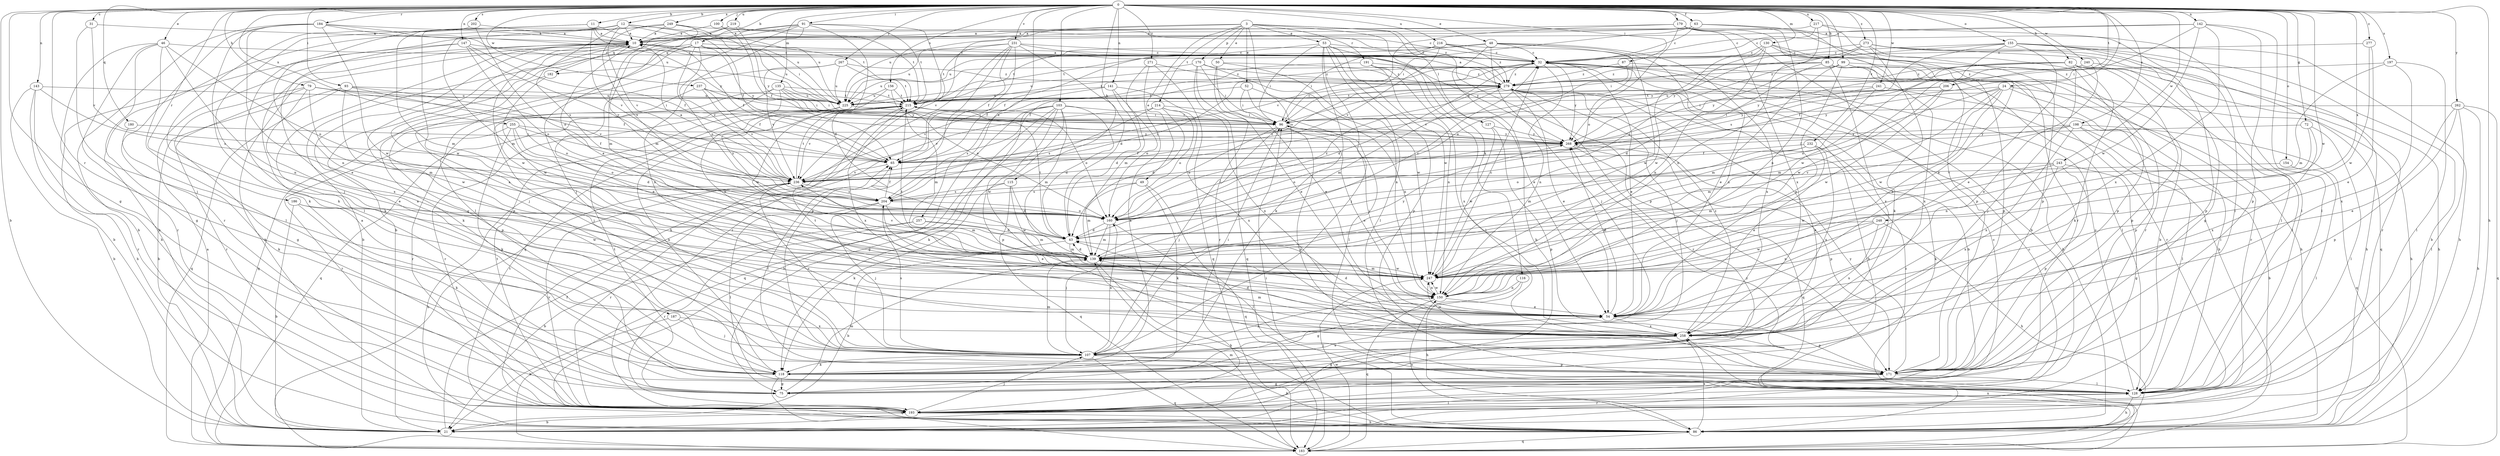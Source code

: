 strict digraph  {
0;
3;
10;
11;
12;
17;
21;
24;
31;
32;
43;
46;
48;
49;
50;
52;
53;
54;
63;
65;
72;
75;
79;
82;
85;
86;
87;
91;
93;
96;
99;
100;
103;
107;
115;
116;
118;
127;
128;
130;
135;
139;
141;
142;
143;
147;
150;
154;
155;
156;
160;
170;
171;
179;
180;
182;
183;
184;
186;
187;
191;
193;
197;
198;
202;
204;
206;
214;
215;
216;
217;
219;
225;
231;
232;
236;
237;
240;
241;
243;
247;
248;
249;
255;
257;
258;
262;
267;
268;
271;
273;
277;
279;
0 -> 11  [label=b];
0 -> 12  [label=b];
0 -> 17  [label=b];
0 -> 21  [label=b];
0 -> 24  [label=c];
0 -> 31  [label=c];
0 -> 46  [label=e];
0 -> 48  [label=e];
0 -> 63  [label=f];
0 -> 72  [label=g];
0 -> 75  [label=g];
0 -> 79  [label=h];
0 -> 82  [label=h];
0 -> 85  [label=h];
0 -> 86  [label=h];
0 -> 87  [label=i];
0 -> 91  [label=i];
0 -> 93  [label=i];
0 -> 99  [label=j];
0 -> 100  [label=j];
0 -> 103  [label=j];
0 -> 115  [label=k];
0 -> 130  [label=m];
0 -> 135  [label=m];
0 -> 141  [label=n];
0 -> 142  [label=n];
0 -> 143  [label=n];
0 -> 147  [label=n];
0 -> 154  [label=o];
0 -> 155  [label=o];
0 -> 156  [label=o];
0 -> 179  [label=q];
0 -> 180  [label=q];
0 -> 184  [label=r];
0 -> 186  [label=r];
0 -> 187  [label=r];
0 -> 197  [label=s];
0 -> 198  [label=s];
0 -> 202  [label=s];
0 -> 206  [label=t];
0 -> 216  [label=u];
0 -> 217  [label=u];
0 -> 219  [label=u];
0 -> 231  [label=v];
0 -> 232  [label=v];
0 -> 237  [label=w];
0 -> 240  [label=w];
0 -> 241  [label=w];
0 -> 243  [label=w];
0 -> 247  [label=w];
0 -> 248  [label=x];
0 -> 249  [label=x];
0 -> 255  [label=x];
0 -> 257  [label=x];
0 -> 262  [label=y];
0 -> 267  [label=y];
0 -> 271  [label=z];
0 -> 273  [label=z];
0 -> 277  [label=z];
3 -> 10  [label=a];
3 -> 49  [label=e];
3 -> 50  [label=e];
3 -> 52  [label=e];
3 -> 53  [label=e];
3 -> 116  [label=k];
3 -> 127  [label=l];
3 -> 160  [label=o];
3 -> 170  [label=p];
3 -> 171  [label=p];
3 -> 191  [label=r];
3 -> 214  [label=t];
3 -> 236  [label=v];
10 -> 32  [label=c];
10 -> 65  [label=f];
10 -> 86  [label=h];
10 -> 118  [label=k];
10 -> 171  [label=p];
10 -> 182  [label=q];
10 -> 247  [label=w];
11 -> 10  [label=a];
11 -> 107  [label=j];
11 -> 139  [label=m];
11 -> 215  [label=t];
11 -> 236  [label=v];
11 -> 268  [label=y];
12 -> 10  [label=a];
12 -> 65  [label=f];
12 -> 96  [label=i];
12 -> 139  [label=m];
12 -> 150  [label=n];
12 -> 204  [label=s];
12 -> 225  [label=u];
12 -> 236  [label=v];
12 -> 247  [label=w];
17 -> 21  [label=b];
17 -> 32  [label=c];
17 -> 107  [label=j];
17 -> 160  [label=o];
17 -> 182  [label=q];
17 -> 225  [label=u];
17 -> 236  [label=v];
17 -> 268  [label=y];
21 -> 32  [label=c];
21 -> 65  [label=f];
24 -> 86  [label=h];
24 -> 128  [label=l];
24 -> 139  [label=m];
24 -> 150  [label=n];
24 -> 160  [label=o];
24 -> 225  [label=u];
24 -> 247  [label=w];
24 -> 268  [label=y];
31 -> 10  [label=a];
31 -> 107  [label=j];
31 -> 236  [label=v];
32 -> 10  [label=a];
32 -> 21  [label=b];
32 -> 43  [label=d];
32 -> 54  [label=e];
32 -> 65  [label=f];
32 -> 86  [label=h];
32 -> 150  [label=n];
32 -> 268  [label=y];
32 -> 279  [label=z];
43 -> 21  [label=b];
43 -> 32  [label=c];
43 -> 139  [label=m];
43 -> 215  [label=t];
46 -> 32  [label=c];
46 -> 75  [label=g];
46 -> 86  [label=h];
46 -> 128  [label=l];
46 -> 150  [label=n];
46 -> 160  [label=o];
46 -> 193  [label=r];
48 -> 21  [label=b];
48 -> 32  [label=c];
48 -> 54  [label=e];
48 -> 107  [label=j];
48 -> 215  [label=t];
48 -> 225  [label=u];
48 -> 247  [label=w];
48 -> 258  [label=x];
49 -> 118  [label=k];
49 -> 139  [label=m];
49 -> 183  [label=q];
49 -> 204  [label=s];
50 -> 54  [label=e];
50 -> 193  [label=r];
50 -> 247  [label=w];
50 -> 279  [label=z];
52 -> 96  [label=i];
52 -> 128  [label=l];
52 -> 150  [label=n];
52 -> 215  [label=t];
53 -> 32  [label=c];
53 -> 54  [label=e];
53 -> 65  [label=f];
53 -> 96  [label=i];
53 -> 107  [label=j];
53 -> 118  [label=k];
53 -> 128  [label=l];
53 -> 171  [label=p];
53 -> 247  [label=w];
54 -> 10  [label=a];
54 -> 43  [label=d];
54 -> 171  [label=p];
54 -> 258  [label=x];
54 -> 268  [label=y];
63 -> 10  [label=a];
63 -> 32  [label=c];
63 -> 54  [label=e];
63 -> 96  [label=i];
63 -> 128  [label=l];
63 -> 150  [label=n];
63 -> 225  [label=u];
65 -> 236  [label=v];
72 -> 128  [label=l];
72 -> 150  [label=n];
72 -> 258  [label=x];
72 -> 268  [label=y];
75 -> 10  [label=a];
75 -> 139  [label=m];
75 -> 215  [label=t];
79 -> 54  [label=e];
79 -> 65  [label=f];
79 -> 75  [label=g];
79 -> 96  [label=i];
79 -> 139  [label=m];
79 -> 193  [label=r];
79 -> 225  [label=u];
82 -> 65  [label=f];
82 -> 86  [label=h];
82 -> 107  [label=j];
82 -> 118  [label=k];
82 -> 128  [label=l];
82 -> 171  [label=p];
82 -> 268  [label=y];
82 -> 279  [label=z];
85 -> 43  [label=d];
85 -> 86  [label=h];
85 -> 128  [label=l];
85 -> 193  [label=r];
85 -> 215  [label=t];
85 -> 225  [label=u];
85 -> 258  [label=x];
85 -> 279  [label=z];
86 -> 96  [label=i];
86 -> 150  [label=n];
86 -> 183  [label=q];
86 -> 215  [label=t];
86 -> 258  [label=x];
87 -> 86  [label=h];
87 -> 236  [label=v];
87 -> 279  [label=z];
91 -> 10  [label=a];
91 -> 21  [label=b];
91 -> 43  [label=d];
91 -> 86  [label=h];
91 -> 107  [label=j];
91 -> 128  [label=l];
91 -> 215  [label=t];
91 -> 258  [label=x];
93 -> 21  [label=b];
93 -> 160  [label=o];
93 -> 183  [label=q];
93 -> 225  [label=u];
93 -> 236  [label=v];
93 -> 247  [label=w];
96 -> 32  [label=c];
96 -> 54  [label=e];
96 -> 107  [label=j];
96 -> 160  [label=o];
96 -> 171  [label=p];
96 -> 268  [label=y];
99 -> 54  [label=e];
99 -> 150  [label=n];
99 -> 193  [label=r];
99 -> 258  [label=x];
99 -> 268  [label=y];
99 -> 279  [label=z];
100 -> 10  [label=a];
100 -> 32  [label=c];
100 -> 65  [label=f];
103 -> 43  [label=d];
103 -> 75  [label=g];
103 -> 86  [label=h];
103 -> 96  [label=i];
103 -> 118  [label=k];
103 -> 139  [label=m];
103 -> 171  [label=p];
103 -> 183  [label=q];
103 -> 204  [label=s];
103 -> 247  [label=w];
107 -> 10  [label=a];
107 -> 86  [label=h];
107 -> 96  [label=i];
107 -> 118  [label=k];
107 -> 139  [label=m];
107 -> 150  [label=n];
107 -> 160  [label=o];
107 -> 171  [label=p];
107 -> 183  [label=q];
107 -> 204  [label=s];
107 -> 236  [label=v];
115 -> 43  [label=d];
115 -> 118  [label=k];
115 -> 183  [label=q];
115 -> 204  [label=s];
115 -> 247  [label=w];
116 -> 75  [label=g];
116 -> 86  [label=h];
116 -> 150  [label=n];
118 -> 54  [label=e];
118 -> 75  [label=g];
118 -> 183  [label=q];
127 -> 171  [label=p];
127 -> 247  [label=w];
127 -> 268  [label=y];
128 -> 32  [label=c];
128 -> 86  [label=h];
128 -> 193  [label=r];
130 -> 21  [label=b];
130 -> 32  [label=c];
130 -> 150  [label=n];
130 -> 171  [label=p];
130 -> 193  [label=r];
130 -> 247  [label=w];
130 -> 268  [label=y];
135 -> 96  [label=i];
135 -> 107  [label=j];
135 -> 150  [label=n];
135 -> 183  [label=q];
135 -> 215  [label=t];
135 -> 225  [label=u];
135 -> 268  [label=y];
139 -> 10  [label=a];
139 -> 43  [label=d];
139 -> 86  [label=h];
139 -> 236  [label=v];
139 -> 247  [label=w];
139 -> 268  [label=y];
141 -> 43  [label=d];
141 -> 160  [label=o];
141 -> 225  [label=u];
141 -> 236  [label=v];
141 -> 258  [label=x];
142 -> 10  [label=a];
142 -> 32  [label=c];
142 -> 96  [label=i];
142 -> 128  [label=l];
142 -> 171  [label=p];
142 -> 247  [label=w];
142 -> 258  [label=x];
143 -> 21  [label=b];
143 -> 86  [label=h];
143 -> 193  [label=r];
143 -> 204  [label=s];
143 -> 225  [label=u];
147 -> 21  [label=b];
147 -> 32  [label=c];
147 -> 65  [label=f];
147 -> 160  [label=o];
147 -> 236  [label=v];
147 -> 258  [label=x];
150 -> 54  [label=e];
150 -> 96  [label=i];
150 -> 183  [label=q];
150 -> 247  [label=w];
154 -> 128  [label=l];
154 -> 236  [label=v];
155 -> 21  [label=b];
155 -> 32  [label=c];
155 -> 54  [label=e];
155 -> 86  [label=h];
155 -> 96  [label=i];
155 -> 171  [label=p];
155 -> 193  [label=r];
155 -> 204  [label=s];
155 -> 247  [label=w];
156 -> 160  [label=o];
156 -> 215  [label=t];
156 -> 225  [label=u];
156 -> 247  [label=w];
160 -> 43  [label=d];
160 -> 107  [label=j];
160 -> 128  [label=l];
160 -> 139  [label=m];
160 -> 279  [label=z];
170 -> 54  [label=e];
170 -> 96  [label=i];
170 -> 150  [label=n];
170 -> 183  [label=q];
170 -> 225  [label=u];
170 -> 279  [label=z];
171 -> 65  [label=f];
171 -> 75  [label=g];
171 -> 128  [label=l];
171 -> 268  [label=y];
179 -> 10  [label=a];
179 -> 21  [label=b];
179 -> 160  [label=o];
179 -> 171  [label=p];
179 -> 193  [label=r];
179 -> 236  [label=v];
179 -> 258  [label=x];
180 -> 118  [label=k];
180 -> 268  [label=y];
182 -> 118  [label=k];
182 -> 247  [label=w];
183 -> 10  [label=a];
183 -> 139  [label=m];
183 -> 247  [label=w];
183 -> 258  [label=x];
183 -> 279  [label=z];
184 -> 10  [label=a];
184 -> 21  [label=b];
184 -> 54  [label=e];
184 -> 118  [label=k];
184 -> 193  [label=r];
184 -> 225  [label=u];
184 -> 247  [label=w];
184 -> 279  [label=z];
186 -> 21  [label=b];
186 -> 118  [label=k];
186 -> 160  [label=o];
186 -> 247  [label=w];
187 -> 21  [label=b];
187 -> 107  [label=j];
187 -> 258  [label=x];
191 -> 65  [label=f];
191 -> 128  [label=l];
191 -> 150  [label=n];
191 -> 258  [label=x];
191 -> 279  [label=z];
193 -> 21  [label=b];
193 -> 32  [label=c];
193 -> 86  [label=h];
193 -> 107  [label=j];
193 -> 128  [label=l];
193 -> 215  [label=t];
193 -> 236  [label=v];
193 -> 268  [label=y];
197 -> 128  [label=l];
197 -> 139  [label=m];
197 -> 258  [label=x];
197 -> 279  [label=z];
198 -> 21  [label=b];
198 -> 65  [label=f];
198 -> 128  [label=l];
198 -> 139  [label=m];
198 -> 183  [label=q];
198 -> 258  [label=x];
198 -> 268  [label=y];
202 -> 10  [label=a];
202 -> 118  [label=k];
202 -> 160  [label=o];
204 -> 32  [label=c];
204 -> 54  [label=e];
204 -> 65  [label=f];
204 -> 107  [label=j];
204 -> 128  [label=l];
204 -> 139  [label=m];
204 -> 160  [label=o];
206 -> 96  [label=i];
206 -> 139  [label=m];
206 -> 215  [label=t];
206 -> 247  [label=w];
214 -> 43  [label=d];
214 -> 96  [label=i];
214 -> 160  [label=o];
214 -> 204  [label=s];
214 -> 236  [label=v];
214 -> 258  [label=x];
215 -> 96  [label=i];
215 -> 118  [label=k];
215 -> 139  [label=m];
215 -> 160  [label=o];
215 -> 193  [label=r];
215 -> 236  [label=v];
215 -> 258  [label=x];
216 -> 32  [label=c];
216 -> 96  [label=i];
216 -> 160  [label=o];
216 -> 215  [label=t];
216 -> 236  [label=v];
216 -> 279  [label=z];
217 -> 10  [label=a];
217 -> 32  [label=c];
217 -> 128  [label=l];
217 -> 150  [label=n];
217 -> 171  [label=p];
219 -> 10  [label=a];
219 -> 139  [label=m];
219 -> 215  [label=t];
219 -> 268  [label=y];
225 -> 96  [label=i];
225 -> 183  [label=q];
225 -> 193  [label=r];
225 -> 204  [label=s];
231 -> 32  [label=c];
231 -> 43  [label=d];
231 -> 65  [label=f];
231 -> 171  [label=p];
231 -> 183  [label=q];
231 -> 193  [label=r];
231 -> 215  [label=t];
231 -> 225  [label=u];
231 -> 268  [label=y];
232 -> 54  [label=e];
232 -> 65  [label=f];
232 -> 118  [label=k];
232 -> 139  [label=m];
232 -> 160  [label=o];
232 -> 258  [label=x];
236 -> 10  [label=a];
236 -> 86  [label=h];
236 -> 193  [label=r];
236 -> 204  [label=s];
236 -> 215  [label=t];
236 -> 279  [label=z];
237 -> 65  [label=f];
237 -> 96  [label=i];
237 -> 171  [label=p];
237 -> 215  [label=t];
237 -> 236  [label=v];
240 -> 54  [label=e];
240 -> 86  [label=h];
240 -> 247  [label=w];
240 -> 279  [label=z];
241 -> 139  [label=m];
241 -> 171  [label=p];
241 -> 225  [label=u];
241 -> 268  [label=y];
243 -> 75  [label=g];
243 -> 139  [label=m];
243 -> 171  [label=p];
243 -> 236  [label=v];
243 -> 247  [label=w];
243 -> 258  [label=x];
247 -> 32  [label=c];
247 -> 139  [label=m];
247 -> 150  [label=n];
247 -> 215  [label=t];
248 -> 43  [label=d];
248 -> 86  [label=h];
248 -> 150  [label=n];
248 -> 247  [label=w];
248 -> 258  [label=x];
249 -> 10  [label=a];
249 -> 21  [label=b];
249 -> 128  [label=l];
249 -> 139  [label=m];
249 -> 204  [label=s];
249 -> 225  [label=u];
249 -> 279  [label=z];
255 -> 43  [label=d];
255 -> 65  [label=f];
255 -> 118  [label=k];
255 -> 160  [label=o];
255 -> 193  [label=r];
255 -> 268  [label=y];
257 -> 21  [label=b];
257 -> 43  [label=d];
257 -> 139  [label=m];
257 -> 193  [label=r];
258 -> 43  [label=d];
258 -> 75  [label=g];
258 -> 107  [label=j];
258 -> 139  [label=m];
258 -> 215  [label=t];
258 -> 247  [label=w];
258 -> 279  [label=z];
262 -> 54  [label=e];
262 -> 86  [label=h];
262 -> 96  [label=i];
262 -> 128  [label=l];
262 -> 171  [label=p];
262 -> 183  [label=q];
267 -> 54  [label=e];
267 -> 215  [label=t];
267 -> 225  [label=u];
267 -> 236  [label=v];
267 -> 279  [label=z];
268 -> 65  [label=f];
268 -> 160  [label=o];
268 -> 171  [label=p];
268 -> 183  [label=q];
271 -> 118  [label=k];
271 -> 139  [label=m];
271 -> 183  [label=q];
271 -> 279  [label=z];
273 -> 32  [label=c];
273 -> 75  [label=g];
273 -> 118  [label=k];
273 -> 128  [label=l];
273 -> 160  [label=o];
273 -> 171  [label=p];
273 -> 183  [label=q];
273 -> 268  [label=y];
277 -> 32  [label=c];
277 -> 54  [label=e];
277 -> 247  [label=w];
279 -> 10  [label=a];
279 -> 54  [label=e];
279 -> 86  [label=h];
279 -> 107  [label=j];
279 -> 118  [label=k];
279 -> 139  [label=m];
279 -> 193  [label=r];
279 -> 215  [label=t];
}
